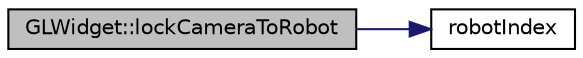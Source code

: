 digraph "GLWidget::lockCameraToRobot"
{
 // INTERACTIVE_SVG=YES
  edge [fontname="Helvetica",fontsize="10",labelfontname="Helvetica",labelfontsize="10"];
  node [fontname="Helvetica",fontsize="10",shape=record];
  rankdir="LR";
  Node1 [label="GLWidget::lockCameraToRobot",height=0.2,width=0.4,color="black", fillcolor="grey75", style="filled", fontcolor="black"];
  Node1 -> Node2 [color="midnightblue",fontsize="10",style="solid",fontname="Helvetica"];
  Node2 [label="robotIndex",height=0.2,width=0.4,color="black", fillcolor="white", style="filled",URL="$d4/d4c/sslworld_8h.html#adc28e5d519f95cbce6aed7c31e2053a0"];
}
